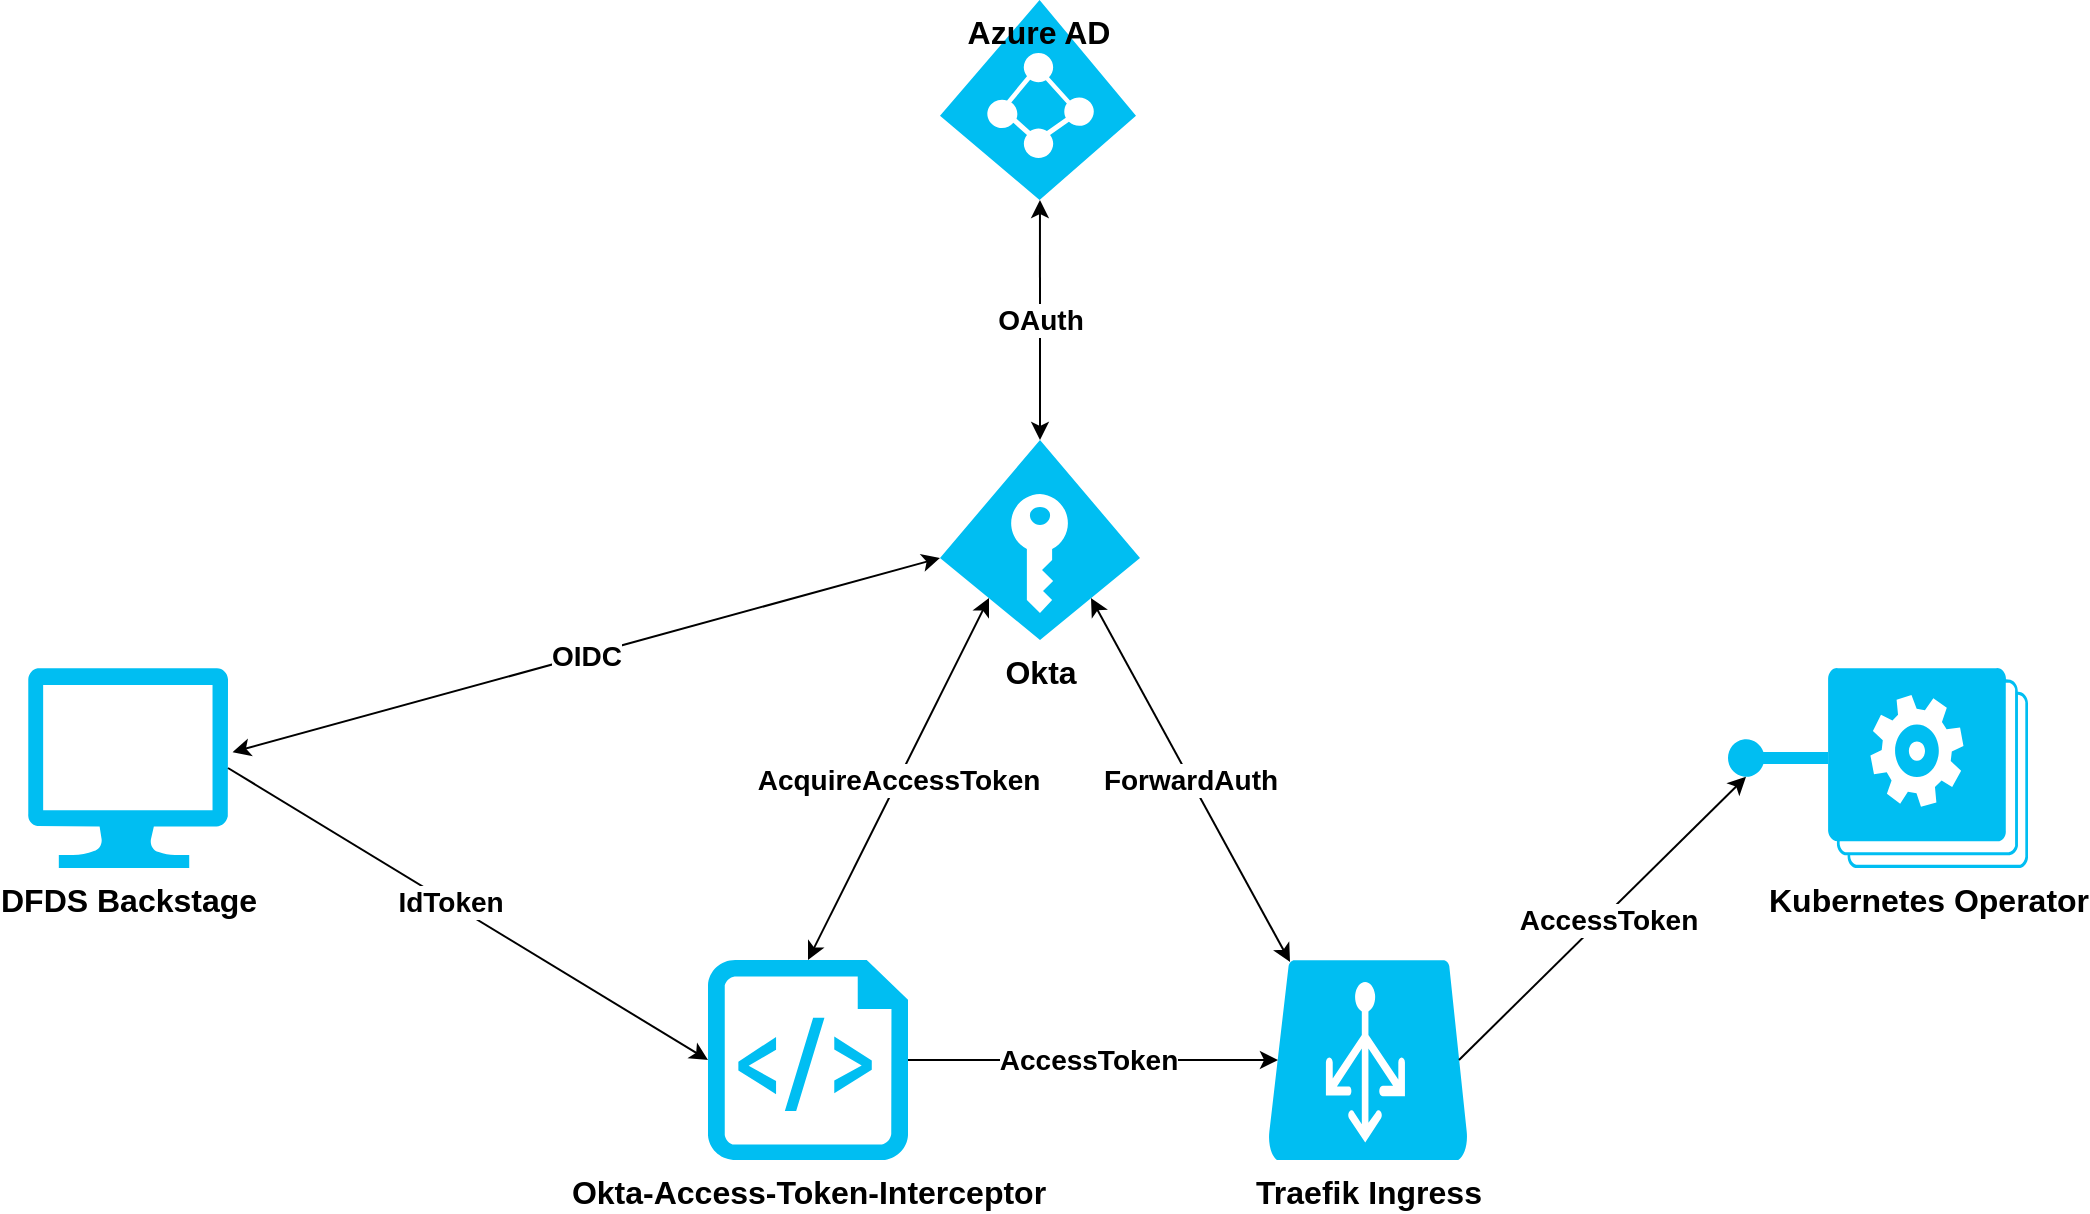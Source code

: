<mxfile version="13.4.9" type="device"><diagram id="WI9T0HZ2pTsCkuznbFz-" name="Concept"><mxGraphModel dx="1422" dy="713" grid="1" gridSize="10" guides="1" tooltips="1" connect="1" arrows="1" fold="1" page="1" pageScale="1" pageWidth="1169" pageHeight="827" math="0" shadow="0"><root><mxCell id="0"/><mxCell id="1" parent="0"/><mxCell id="86aBJw-D_p24mN4-1DFU-9" value="&lt;b&gt;&lt;font style=&quot;font-size: 16px&quot;&gt;Azure AD&lt;/font&gt;&lt;/b&gt;" style="verticalLabelPosition=center;html=1;verticalAlign=top;align=center;strokeColor=none;fillColor=#00BEF2;shape=mxgraph.azure.azure_active_directory;" parent="1" vertex="1"><mxGeometry x="536" y="103" width="98" height="100" as="geometry"/></mxCell><mxCell id="86aBJw-D_p24mN4-1DFU-10" value="&lt;font style=&quot;font-size: 16px&quot;&gt;&lt;b&gt;Okta&lt;/b&gt;&lt;/font&gt;" style="verticalLabelPosition=bottom;html=1;verticalAlign=top;align=center;strokeColor=none;fillColor=#00BEF2;shape=mxgraph.azure.access_control;" parent="1" vertex="1"><mxGeometry x="536" y="323" width="100" height="100" as="geometry"/></mxCell><mxCell id="86aBJw-D_p24mN4-1DFU-11" value="&lt;font style=&quot;font-size: 16px&quot;&gt;&lt;b&gt;DFDS Backstage&lt;/b&gt;&lt;/font&gt;" style="verticalLabelPosition=bottom;html=1;verticalAlign=top;align=center;strokeColor=none;fillColor=#00BEF2;shape=mxgraph.azure.computer;pointerEvents=1;" parent="1" vertex="1"><mxGeometry x="80" y="437" width="100" height="100" as="geometry"/></mxCell><mxCell id="86aBJw-D_p24mN4-1DFU-16" value="" style="group" parent="1" vertex="1" connectable="0"><mxGeometry x="930" y="437" width="150" height="100" as="geometry"/></mxCell><mxCell id="86aBJw-D_p24mN4-1DFU-14" value="&lt;b&gt;&lt;font style=&quot;font-size: 16px&quot;&gt;Kubernetes Operator&lt;/font&gt;&lt;/b&gt;" style="verticalLabelPosition=bottom;html=1;verticalAlign=top;align=center;strokeColor=none;fillColor=#00BEF2;shape=mxgraph.azure.worker_roles;" parent="86aBJw-D_p24mN4-1DFU-16" vertex="1"><mxGeometry x="50" width="100" height="100" as="geometry"/></mxCell><mxCell id="86aBJw-D_p24mN4-1DFU-15" value="" style="verticalLabelPosition=bottom;html=1;verticalAlign=top;align=center;strokeColor=none;fillColor=#00BEF2;shape=mxgraph.azure.service_endpoint;" parent="86aBJw-D_p24mN4-1DFU-16" vertex="1"><mxGeometry y="35" width="50" height="20" as="geometry"/></mxCell><mxCell id="86aBJw-D_p24mN4-1DFU-27" value="&lt;b&gt;&lt;font style=&quot;font-size: 14px&quot;&gt;OAuth&lt;/font&gt;&lt;/b&gt;" style="endArrow=classic;startArrow=classic;html=1;entryX=0.51;entryY=1;entryDx=0;entryDy=0;entryPerimeter=0;exitX=0.5;exitY=0;exitDx=0;exitDy=0;exitPerimeter=0;" parent="1" source="86aBJw-D_p24mN4-1DFU-10" target="86aBJw-D_p24mN4-1DFU-9" edge="1"><mxGeometry width="50" height="50" relative="1" as="geometry"><mxPoint x="540" y="293" as="sourcePoint"/><mxPoint x="590" y="243" as="targetPoint"/></mxGeometry></mxCell><mxCell id="86aBJw-D_p24mN4-1DFU-28" value="&lt;font style=&quot;font-size: 14px&quot;&gt;&lt;b&gt;OIDC&lt;/b&gt;&lt;/font&gt;" style="endArrow=classic;startArrow=classic;html=1;exitX=1.023;exitY=0.421;exitDx=0;exitDy=0;exitPerimeter=0;entryX=0;entryY=0.59;entryDx=0;entryDy=0;entryPerimeter=0;" parent="1" source="86aBJw-D_p24mN4-1DFU-11" target="86aBJw-D_p24mN4-1DFU-10" edge="1"><mxGeometry width="50" height="50" relative="1" as="geometry"><mxPoint x="410" y="423" as="sourcePoint"/><mxPoint x="460" y="373" as="targetPoint"/></mxGeometry></mxCell><mxCell id="86aBJw-D_p24mN4-1DFU-29" value="&lt;b&gt;&lt;font style=&quot;font-size: 16px&quot;&gt;Okta-Access-Token-Interceptor&lt;/font&gt;&lt;/b&gt;" style="verticalLabelPosition=bottom;html=1;verticalAlign=top;align=center;strokeColor=none;fillColor=#00BEF2;shape=mxgraph.azure.script_file;pointerEvents=1;" parent="1" vertex="1"><mxGeometry x="420" y="583" width="100" height="100" as="geometry"/></mxCell><mxCell id="86aBJw-D_p24mN4-1DFU-31" value="&lt;b&gt;&lt;font style=&quot;font-size: 16px&quot;&gt;Traefik Ingress&lt;/font&gt;&lt;/b&gt;" style="verticalLabelPosition=bottom;html=1;verticalAlign=top;align=center;strokeColor=none;fillColor=#00BEF2;shape=mxgraph.azure.azure_load_balancer;" parent="1" vertex="1"><mxGeometry x="700" y="583" width="100" height="100" as="geometry"/></mxCell><mxCell id="86aBJw-D_p24mN4-1DFU-32" value="&lt;font style=&quot;font-size: 14px&quot;&gt;&lt;b&gt;ForwardAuth&lt;/b&gt;&lt;/font&gt;" style="endArrow=classic;startArrow=classic;html=1;entryX=0.755;entryY=0.79;entryDx=0;entryDy=0;entryPerimeter=0;exitX=0.11;exitY=0.01;exitDx=0;exitDy=0;exitPerimeter=0;" parent="1" source="86aBJw-D_p24mN4-1DFU-31" target="86aBJw-D_p24mN4-1DFU-10" edge="1"><mxGeometry width="50" height="50" relative="1" as="geometry"><mxPoint x="740" y="403" as="sourcePoint"/><mxPoint x="790" y="353" as="targetPoint"/></mxGeometry></mxCell><mxCell id="86aBJw-D_p24mN4-1DFU-33" value="" style="endArrow=classic;startArrow=none;html=1;exitX=1;exitY=0.5;exitDx=0;exitDy=0;exitPerimeter=0;entryX=0;entryY=0.5;entryDx=0;entryDy=0;entryPerimeter=0;startFill=0;" parent="1" source="86aBJw-D_p24mN4-1DFU-11" target="86aBJw-D_p24mN4-1DFU-29" edge="1"><mxGeometry width="50" height="50" relative="1" as="geometry"><mxPoint x="360" y="543" as="sourcePoint"/><mxPoint x="410" y="493" as="targetPoint"/></mxGeometry></mxCell><mxCell id="86aBJw-D_p24mN4-1DFU-34" value="&lt;b&gt;&lt;font style=&quot;font-size: 14px&quot;&gt;IdToken&lt;/font&gt;&lt;/b&gt;" style="edgeLabel;html=1;align=center;verticalAlign=middle;resizable=0;points=[];" parent="86aBJw-D_p24mN4-1DFU-33" vertex="1" connectable="0"><mxGeometry x="-0.278" y="-1" relative="1" as="geometry"><mxPoint x="24.23" y="12.65" as="offset"/></mxGeometry></mxCell><mxCell id="86aBJw-D_p24mN4-1DFU-35" value="&lt;span style=&quot;font-size: 14px&quot;&gt;&lt;b&gt;AcquireAccessToken&lt;/b&gt;&lt;/span&gt;" style="endArrow=classic;startArrow=classic;html=1;entryX=0.245;entryY=0.79;entryDx=0;entryDy=0;entryPerimeter=0;exitX=0.5;exitY=0;exitDx=0;exitDy=0;exitPerimeter=0;" parent="1" source="86aBJw-D_p24mN4-1DFU-29" target="86aBJw-D_p24mN4-1DFU-10" edge="1"><mxGeometry width="50" height="50" relative="1" as="geometry"><mxPoint x="609.5" y="565" as="sourcePoint"/><mxPoint x="510" y="423" as="targetPoint"/></mxGeometry></mxCell><mxCell id="86aBJw-D_p24mN4-1DFU-39" value="" style="endArrow=classic;startArrow=none;html=1;exitX=1;exitY=0.5;exitDx=0;exitDy=0;exitPerimeter=0;entryX=0.05;entryY=0.5;entryDx=0;entryDy=0;entryPerimeter=0;startFill=0;" parent="1" source="86aBJw-D_p24mN4-1DFU-29" target="86aBJw-D_p24mN4-1DFU-31" edge="1"><mxGeometry width="50" height="50" relative="1" as="geometry"><mxPoint x="585" y="653" as="sourcePoint"/><mxPoint x="695" y="759" as="targetPoint"/></mxGeometry></mxCell><mxCell id="86aBJw-D_p24mN4-1DFU-40" value="&lt;span style=&quot;font-size: 14px&quot;&gt;&lt;b&gt;AccessToken&lt;/b&gt;&lt;/span&gt;" style="edgeLabel;html=1;align=center;verticalAlign=middle;resizable=0;points=[];" parent="86aBJw-D_p24mN4-1DFU-39" vertex="1" connectable="0"><mxGeometry x="-0.278" y="-1" relative="1" as="geometry"><mxPoint x="23" y="-1" as="offset"/></mxGeometry></mxCell><mxCell id="86aBJw-D_p24mN4-1DFU-41" value="" style="endArrow=classic;startArrow=none;html=1;exitX=0.955;exitY=0.5;exitDx=0;exitDy=0;exitPerimeter=0;entryX=0.18;entryY=0.97;entryDx=0;entryDy=0;entryPerimeter=0;startFill=0;" parent="1" source="86aBJw-D_p24mN4-1DFU-31" target="86aBJw-D_p24mN4-1DFU-15" edge="1"><mxGeometry width="50" height="50" relative="1" as="geometry"><mxPoint x="810" y="592.5" as="sourcePoint"/><mxPoint x="995" y="592.5" as="targetPoint"/></mxGeometry></mxCell><mxCell id="86aBJw-D_p24mN4-1DFU-42" value="&lt;span style=&quot;font-size: 14px&quot;&gt;&lt;b&gt;AccessToken&lt;/b&gt;&lt;/span&gt;" style="edgeLabel;html=1;align=center;verticalAlign=middle;resizable=0;points=[];" parent="86aBJw-D_p24mN4-1DFU-41" vertex="1" connectable="0"><mxGeometry x="-0.278" y="-1" relative="1" as="geometry"><mxPoint x="21.84" y="-19.44" as="offset"/></mxGeometry></mxCell></root></mxGraphModel></diagram></mxfile>